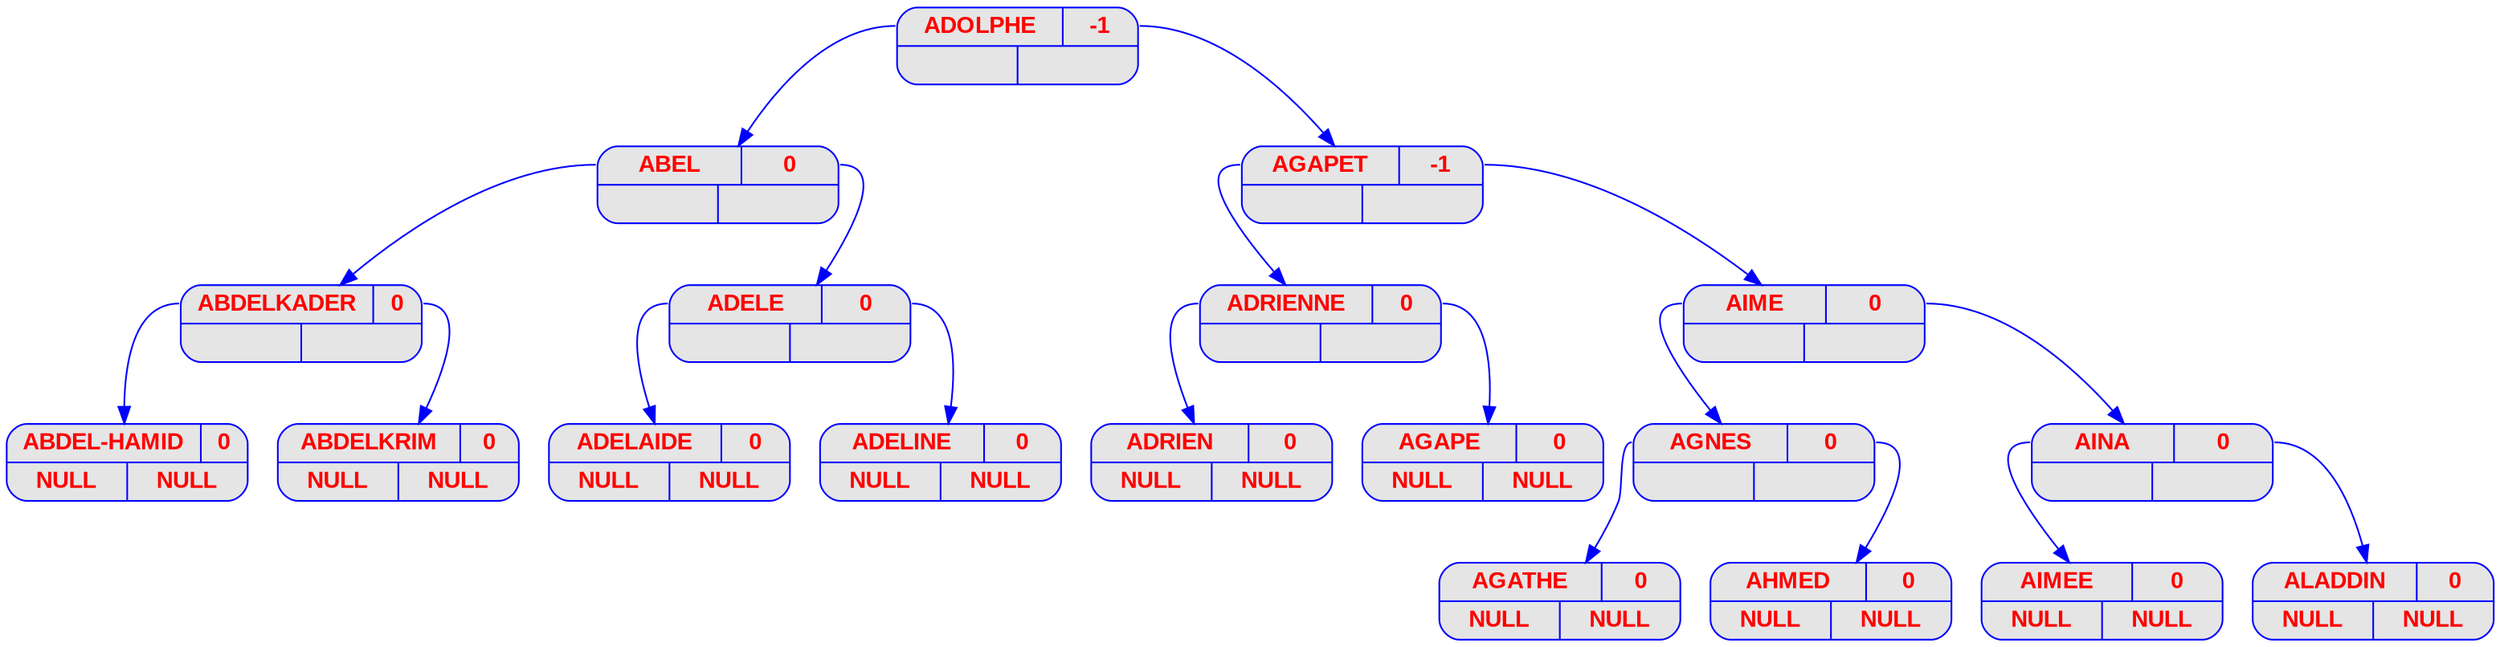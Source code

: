 digraph displayAVL {
	node [
		fontname  = "Arial bold" 
		fontsize  = "14"
		fontcolor = "red"
		style     = "rounded, filled"
		shape     = "record"
		fillcolor = "grey90"
		color     = "blue"
		width     = "2"
	]

	edge [
		color     = "blue"
	]

	"ADOLPHE" [label = "{{<g> ADOLPHE | <d> -1 } | { <g> | <d>}}"];
	"ADOLPHE":g -> "ABEL";
	"ABEL" [label = "{{<g> ABEL | <d> 0 } | { <g> | <d>}}"];
	"ABEL":g -> "ABDELKADER";
	"ABDELKADER" [label = "{{<g> ABDELKADER | <d> 0 } | { <g> | <d>}}"];
	"ABDELKADER":g -> "ABDEL-HAMID";
	"ABDEL-HAMID" [label = "{{<g> ABDEL-HAMID | <d> 0 } | { <g> | <d>}}"];
	"ABDEL-HAMID" [label = "{{<g> ABDEL-HAMID | <d> 0 }| { <g> NULL | <d> NULL}}"];
	"ABDELKADER":d -> "ABDELKRIM";
	"ABDELKRIM" [label = "{{<g> ABDELKRIM | <d> 0 } | { <g> | <d>}}"];
	"ABDELKRIM" [label = "{{<g> ABDELKRIM | <d> 0 }| { <g> NULL | <d> NULL}}"];
	"ABEL":d -> "ADELE";
	"ADELE" [label = "{{<g> ADELE | <d> 0 } | { <g> | <d>}}"];
	"ADELE":g -> "ADELAIDE";
	"ADELAIDE" [label = "{{<g> ADELAIDE | <d> 0 } | { <g> | <d>}}"];
	"ADELAIDE" [label = "{{<g> ADELAIDE | <d> 0 }| { <g> NULL | <d> NULL}}"];
	"ADELE":d -> "ADELINE";
	"ADELINE" [label = "{{<g> ADELINE | <d> 0 } | { <g> | <d>}}"];
	"ADELINE" [label = "{{<g> ADELINE | <d> 0 }| { <g> NULL | <d> NULL}}"];
	"ADOLPHE":d -> "AGAPET";
	"AGAPET" [label = "{{<g> AGAPET | <d> -1 } | { <g> | <d>}}"];
	"AGAPET":g -> "ADRIENNE";
	"ADRIENNE" [label = "{{<g> ADRIENNE | <d> 0 } | { <g> | <d>}}"];
	"ADRIENNE":g -> "ADRIEN";
	"ADRIEN" [label = "{{<g> ADRIEN | <d> 0 } | { <g> | <d>}}"];
	"ADRIEN" [label = "{{<g> ADRIEN | <d> 0 }| { <g> NULL | <d> NULL}}"];
	"ADRIENNE":d -> "AGAPE";
	"AGAPE" [label = "{{<g> AGAPE | <d> 0 } | { <g> | <d>}}"];
	"AGAPE" [label = "{{<g> AGAPE | <d> 0 }| { <g> NULL | <d> NULL}}"];
	"AGAPET":d -> "AIME";
	"AIME" [label = "{{<g> AIME | <d> 0 } | { <g> | <d>}}"];
	"AIME":g -> "AGNES";
	"AGNES" [label = "{{<g> AGNES | <d> 0 } | { <g> | <d>}}"];
	"AGNES":g -> "AGATHE";
	"AGATHE" [label = "{{<g> AGATHE | <d> 0 } | { <g> | <d>}}"];
	"AGATHE" [label = "{{<g> AGATHE | <d> 0 }| { <g> NULL | <d> NULL}}"];
	"AGNES":d -> "AHMED";
	"AHMED" [label = "{{<g> AHMED | <d> 0 } | { <g> | <d>}}"];
	"AHMED" [label = "{{<g> AHMED | <d> 0 }| { <g> NULL | <d> NULL}}"];
	"AIME":d -> "AINA";
	"AINA" [label = "{{<g> AINA | <d> 0 } | { <g> | <d>}}"];
	"AINA":g -> "AIMEE";
	"AIMEE" [label = "{{<g> AIMEE | <d> 0 } | { <g> | <d>}}"];
	"AIMEE" [label = "{{<g> AIMEE | <d> 0 }| { <g> NULL | <d> NULL}}"];
	"AINA":d -> "ALADDIN";
	"ALADDIN" [label = "{{<g> ALADDIN | <d> 0 } | { <g> | <d>}}"];
	"ALADDIN" [label = "{{<g> ALADDIN | <d> 0 }| { <g> NULL | <d> NULL}}"];
}
